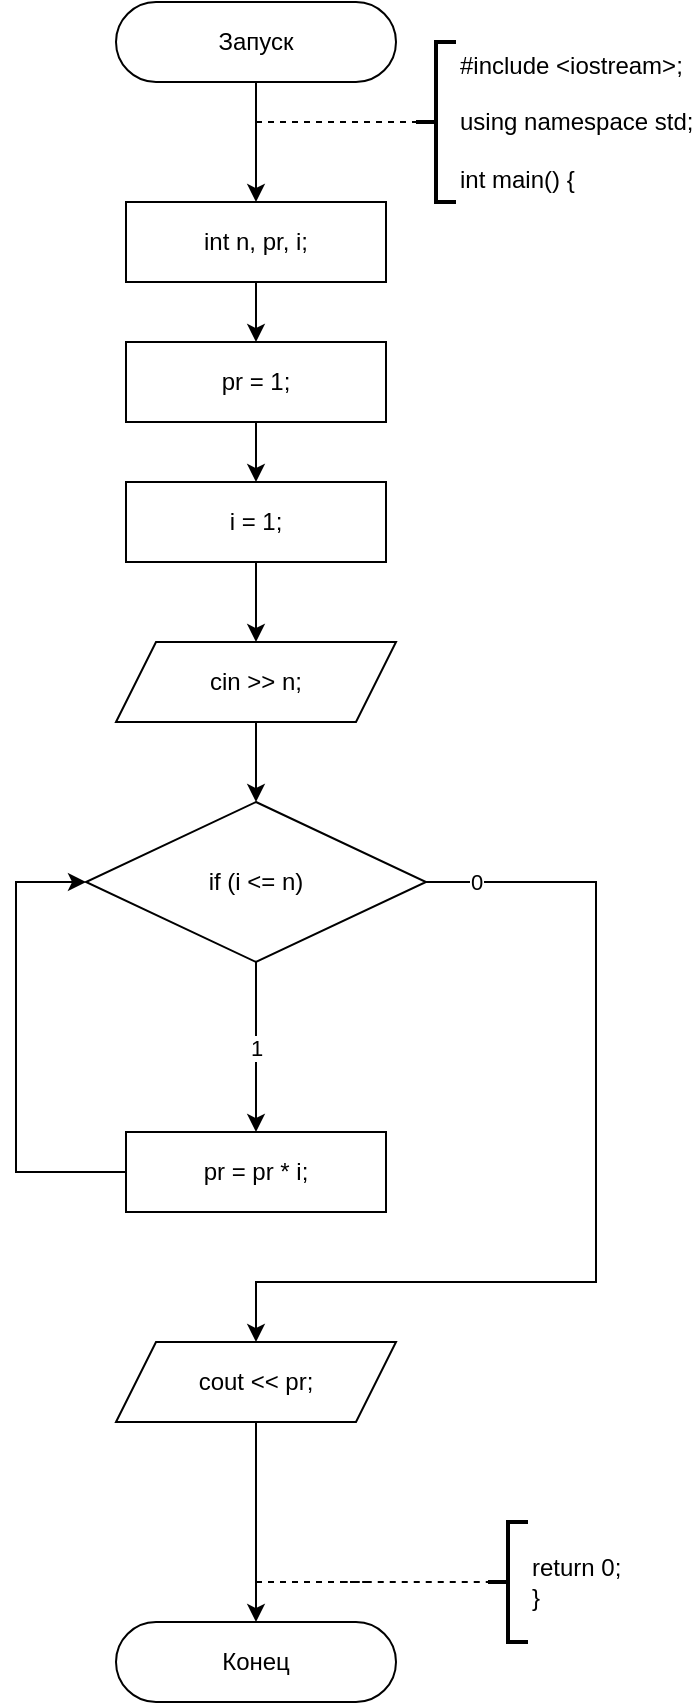 <mxfile version="13.9.9" type="device"><diagram id="9HPbc1KI2MsDCnpEgyBG" name="Страница 1"><mxGraphModel dx="852" dy="494" grid="1" gridSize="10" guides="1" tooltips="1" connect="1" arrows="1" fold="1" page="1" pageScale="1" pageWidth="827" pageHeight="1169" math="0" shadow="0"><root><mxCell id="0"/><mxCell id="1" parent="0"/><mxCell id="2" style="edgeStyle=orthogonalEdgeStyle;rounded=0;orthogonalLoop=1;jettySize=auto;html=1;" parent="1" source="3" edge="1"><mxGeometry relative="1" as="geometry"><mxPoint x="330" y="120" as="targetPoint"/></mxGeometry></mxCell><mxCell id="3" value="Запуск" style="rounded=1;whiteSpace=wrap;html=1;arcSize=50;" parent="1" vertex="1"><mxGeometry x="260" y="20" width="140" height="40" as="geometry"/></mxCell><mxCell id="4" value="#include &amp;lt;iostream&amp;gt;;&lt;br&gt;&lt;br&gt;using namespace std;&lt;br&gt;&lt;br&gt;int main() {" style="strokeWidth=2;html=1;shape=mxgraph.flowchart.annotation_2;align=left;labelPosition=right;pointerEvents=1;" parent="1" vertex="1"><mxGeometry x="410" y="40" width="20" height="80" as="geometry"/></mxCell><mxCell id="5" value="" style="endArrow=none;dashed=1;html=1;entryX=0;entryY=0.5;entryDx=0;entryDy=0;entryPerimeter=0;" parent="1" target="4" edge="1"><mxGeometry width="50" height="50" relative="1" as="geometry"><mxPoint x="330" y="80.0" as="sourcePoint"/><mxPoint x="420" y="70" as="targetPoint"/></mxGeometry></mxCell><mxCell id="6" value="Конец" style="rounded=1;whiteSpace=wrap;html=1;arcSize=50;" parent="1" vertex="1"><mxGeometry x="260" y="830" width="140" height="40" as="geometry"/></mxCell><mxCell id="7" value="return 0;&lt;br&gt;}" style="strokeWidth=2;html=1;shape=mxgraph.flowchart.annotation_2;align=left;labelPosition=right;pointerEvents=1;" parent="1" vertex="1"><mxGeometry x="446" y="780" width="20" height="60" as="geometry"/></mxCell><mxCell id="8" value="" style="endArrow=none;dashed=1;html=1;entryX=0;entryY=0.5;entryDx=0;entryDy=0;entryPerimeter=0;" parent="1" target="7" edge="1"><mxGeometry width="50" height="50" relative="1" as="geometry"><mxPoint x="330" y="810" as="sourcePoint"/><mxPoint x="446" y="-230" as="targetPoint"/><Array as="points"><mxPoint x="390" y="810"/><mxPoint x="370" y="810"/></Array></mxGeometry></mxCell><mxCell id="12" style="edgeStyle=orthogonalEdgeStyle;rounded=0;orthogonalLoop=1;jettySize=auto;html=1;entryX=0.5;entryY=0;entryDx=0;entryDy=0;" parent="1" source="9" target="11" edge="1"><mxGeometry relative="1" as="geometry"/></mxCell><mxCell id="9" value="int n, pr, i;" style="rounded=0;whiteSpace=wrap;html=1;" parent="1" vertex="1"><mxGeometry x="265" y="120" width="130" height="40" as="geometry"/></mxCell><mxCell id="17" style="edgeStyle=orthogonalEdgeStyle;rounded=0;orthogonalLoop=1;jettySize=auto;html=1;entryX=0.5;entryY=0;entryDx=0;entryDy=0;" parent="1" source="11" target="16" edge="1"><mxGeometry relative="1" as="geometry"/></mxCell><mxCell id="11" value="pr = 1;" style="rounded=0;whiteSpace=wrap;html=1;" parent="1" vertex="1"><mxGeometry x="265" y="190" width="130" height="40" as="geometry"/></mxCell><mxCell id="21" style="edgeStyle=orthogonalEdgeStyle;rounded=0;orthogonalLoop=1;jettySize=auto;html=1;entryX=0.5;entryY=0;entryDx=0;entryDy=0;" parent="1" source="13" target="15" edge="1"><mxGeometry relative="1" as="geometry"/></mxCell><mxCell id="13" value="cin &amp;gt;&amp;gt; n;" style="shape=parallelogram;perimeter=parallelogramPerimeter;whiteSpace=wrap;html=1;fixedSize=1;" parent="1" vertex="1"><mxGeometry x="260" y="340" width="140" height="40" as="geometry"/></mxCell><mxCell id="23" value="1" style="edgeStyle=orthogonalEdgeStyle;rounded=0;orthogonalLoop=1;jettySize=auto;html=1;entryX=0.5;entryY=0;entryDx=0;entryDy=0;" parent="1" source="15" target="22" edge="1"><mxGeometry relative="1" as="geometry"><Array as="points"><mxPoint x="330" y="540"/><mxPoint x="330" y="540"/></Array></mxGeometry></mxCell><mxCell id="24" value="0" style="edgeStyle=orthogonalEdgeStyle;rounded=0;orthogonalLoop=1;jettySize=auto;html=1;entryX=0.5;entryY=0;entryDx=0;entryDy=0;" parent="1" source="15" target="26" edge="1"><mxGeometry x="-0.897" relative="1" as="geometry"><mxPoint x="330" y="670" as="targetPoint"/><Array as="points"><mxPoint x="500" y="460"/><mxPoint x="500" y="660"/><mxPoint x="330" y="660"/></Array><mxPoint as="offset"/></mxGeometry></mxCell><mxCell id="15" value="if (i &amp;lt;= n)" style="rhombus;whiteSpace=wrap;html=1;" parent="1" vertex="1"><mxGeometry x="245" y="420" width="170" height="80" as="geometry"/></mxCell><mxCell id="19" style="edgeStyle=orthogonalEdgeStyle;rounded=0;orthogonalLoop=1;jettySize=auto;html=1;entryX=0.5;entryY=0;entryDx=0;entryDy=0;" parent="1" source="16" target="13" edge="1"><mxGeometry relative="1" as="geometry"/></mxCell><mxCell id="16" value="i = 1;" style="rounded=0;whiteSpace=wrap;html=1;" parent="1" vertex="1"><mxGeometry x="265" y="260" width="130" height="40" as="geometry"/></mxCell><mxCell id="25" style="edgeStyle=orthogonalEdgeStyle;rounded=0;orthogonalLoop=1;jettySize=auto;html=1;entryX=0;entryY=0.5;entryDx=0;entryDy=0;" parent="1" source="22" target="15" edge="1"><mxGeometry relative="1" as="geometry"><mxPoint x="180" y="460" as="targetPoint"/><Array as="points"><mxPoint x="210" y="605"/><mxPoint x="210" y="460"/></Array></mxGeometry></mxCell><mxCell id="22" value="pr = pr * i;" style="rounded=0;whiteSpace=wrap;html=1;" parent="1" vertex="1"><mxGeometry x="265" y="585" width="130" height="40" as="geometry"/></mxCell><mxCell id="28" style="edgeStyle=orthogonalEdgeStyle;rounded=0;orthogonalLoop=1;jettySize=auto;html=1;entryX=0.5;entryY=0;entryDx=0;entryDy=0;" parent="1" source="26" target="6" edge="1"><mxGeometry relative="1" as="geometry"/></mxCell><mxCell id="26" value="cout &amp;lt;&amp;lt; pr;" style="shape=parallelogram;perimeter=parallelogramPerimeter;whiteSpace=wrap;html=1;fixedSize=1;" parent="1" vertex="1"><mxGeometry x="260" y="690" width="140" height="40" as="geometry"/></mxCell></root></mxGraphModel></diagram></mxfile>
